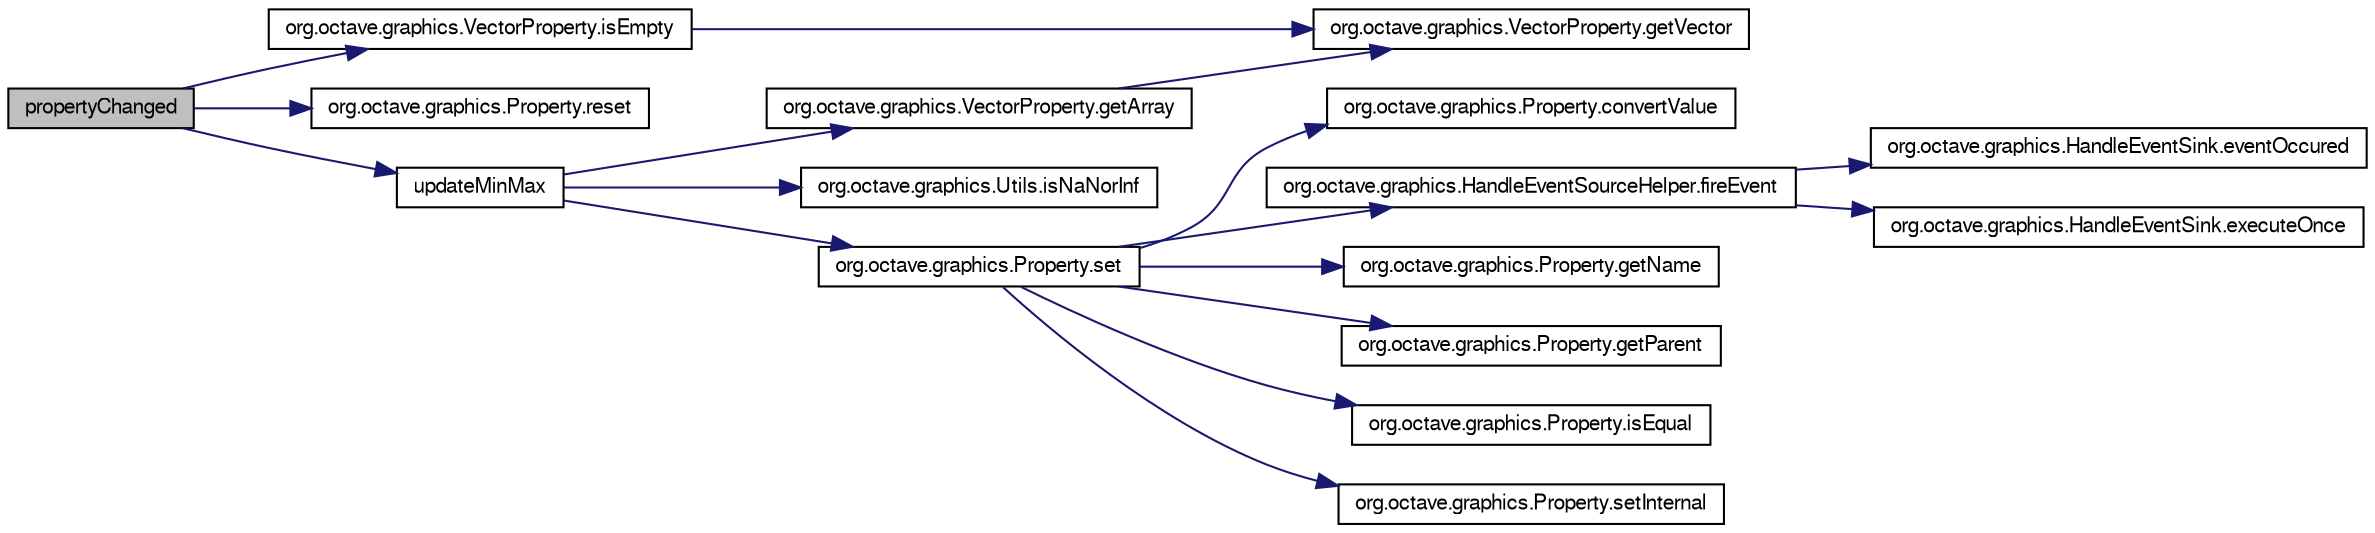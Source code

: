 digraph G
{
  edge [fontname="FreeSans",fontsize="10",labelfontname="FreeSans",labelfontsize="10"];
  node [fontname="FreeSans",fontsize="10",shape=record];
  rankdir="LR";
  Node1 [label="propertyChanged",height=0.2,width=0.4,color="black", fillcolor="grey75", style="filled" fontcolor="black"];
  Node1 -> Node2 [color="midnightblue",fontsize="10",style="solid",fontname="FreeSans"];
  Node2 [label="org.octave.graphics.VectorProperty.isEmpty",height=0.2,width=0.4,color="black", fillcolor="white", style="filled",URL="$classorg_1_1octave_1_1graphics_1_1_vector_property.html#aa71d41fd3d95c354d4d5e922c6c21210"];
  Node2 -> Node3 [color="midnightblue",fontsize="10",style="solid",fontname="FreeSans"];
  Node3 [label="org.octave.graphics.VectorProperty.getVector",height=0.2,width=0.4,color="black", fillcolor="white", style="filled",URL="$classorg_1_1octave_1_1graphics_1_1_vector_property.html#a4ee8a1258ab4c3158a01e1442835be2a"];
  Node1 -> Node4 [color="midnightblue",fontsize="10",style="solid",fontname="FreeSans"];
  Node4 [label="org.octave.graphics.Property.reset",height=0.2,width=0.4,color="black", fillcolor="white", style="filled",URL="$classorg_1_1octave_1_1graphics_1_1_property.html#ab66b5dbada95d5c93af2876420fb49ec"];
  Node1 -> Node5 [color="midnightblue",fontsize="10",style="solid",fontname="FreeSans"];
  Node5 [label="updateMinMax",height=0.2,width=0.4,color="black", fillcolor="white", style="filled",URL="$classorg_1_1octave_1_1graphics_1_1_line_object.html#a5a7d4ec7a8aa411b67ed0c23bddf5657"];
  Node5 -> Node6 [color="midnightblue",fontsize="10",style="solid",fontname="FreeSans"];
  Node6 [label="org.octave.graphics.VectorProperty.getArray",height=0.2,width=0.4,color="black", fillcolor="white", style="filled",URL="$classorg_1_1octave_1_1graphics_1_1_vector_property.html#ac9573ab949db7e86c1b0bd502d50e9f1"];
  Node6 -> Node3 [color="midnightblue",fontsize="10",style="solid",fontname="FreeSans"];
  Node5 -> Node7 [color="midnightblue",fontsize="10",style="solid",fontname="FreeSans"];
  Node7 [label="org.octave.graphics.Utils.isNaNorInf",height=0.2,width=0.4,color="black", fillcolor="white", style="filled",URL="$classorg_1_1octave_1_1graphics_1_1_utils.html#a9c3eb1c4cd7e43fe8ac003e5ad9f37bd"];
  Node5 -> Node8 [color="midnightblue",fontsize="10",style="solid",fontname="FreeSans"];
  Node8 [label="org.octave.graphics.Property.set",height=0.2,width=0.4,color="black", fillcolor="white", style="filled",URL="$classorg_1_1octave_1_1graphics_1_1_property.html#afa1a5457d4b402c51eb58b213de1065f"];
  Node8 -> Node9 [color="midnightblue",fontsize="10",style="solid",fontname="FreeSans"];
  Node9 [label="org.octave.graphics.Property.convertValue",height=0.2,width=0.4,color="black", fillcolor="white", style="filled",URL="$classorg_1_1octave_1_1graphics_1_1_property.html#a0cf42e0d902221b9bc1468664b67af61"];
  Node8 -> Node10 [color="midnightblue",fontsize="10",style="solid",fontname="FreeSans"];
  Node10 [label="org.octave.graphics.HandleEventSourceHelper.fireEvent",height=0.2,width=0.4,color="black", fillcolor="white", style="filled",URL="$classorg_1_1octave_1_1graphics_1_1_handle_event_source_helper.html#a5796b678f5ec69c49edfb0433a55fcdd"];
  Node10 -> Node11 [color="midnightblue",fontsize="10",style="solid",fontname="FreeSans"];
  Node11 [label="org.octave.graphics.HandleEventSink.eventOccured",height=0.2,width=0.4,color="black", fillcolor="white", style="filled",URL="$interfaceorg_1_1octave_1_1graphics_1_1_handle_event_sink.html#af57803a1a5423527ed510fa8f99837d3"];
  Node10 -> Node12 [color="midnightblue",fontsize="10",style="solid",fontname="FreeSans"];
  Node12 [label="org.octave.graphics.HandleEventSink.executeOnce",height=0.2,width=0.4,color="black", fillcolor="white", style="filled",URL="$interfaceorg_1_1octave_1_1graphics_1_1_handle_event_sink.html#a8e7a2e3153e7c94f6129087e2a6a62b5"];
  Node8 -> Node13 [color="midnightblue",fontsize="10",style="solid",fontname="FreeSans"];
  Node13 [label="org.octave.graphics.Property.getName",height=0.2,width=0.4,color="black", fillcolor="white", style="filled",URL="$classorg_1_1octave_1_1graphics_1_1_property.html#a78ee178b6a73658d65ca60da4d1e6683"];
  Node8 -> Node14 [color="midnightblue",fontsize="10",style="solid",fontname="FreeSans"];
  Node14 [label="org.octave.graphics.Property.getParent",height=0.2,width=0.4,color="black", fillcolor="white", style="filled",URL="$classorg_1_1octave_1_1graphics_1_1_property.html#a3a86c86371259e59b09618cc300d8236"];
  Node8 -> Node15 [color="midnightblue",fontsize="10",style="solid",fontname="FreeSans"];
  Node15 [label="org.octave.graphics.Property.isEqual",height=0.2,width=0.4,color="black", fillcolor="white", style="filled",URL="$classorg_1_1octave_1_1graphics_1_1_property.html#a0e57b9692f447d896661e3be6198389d"];
  Node8 -> Node16 [color="midnightblue",fontsize="10",style="solid",fontname="FreeSans"];
  Node16 [label="org.octave.graphics.Property.setInternal",height=0.2,width=0.4,color="black", fillcolor="white", style="filled",URL="$classorg_1_1octave_1_1graphics_1_1_property.html#a571fa56bb076982d2bdb9f6a4e670434"];
}
